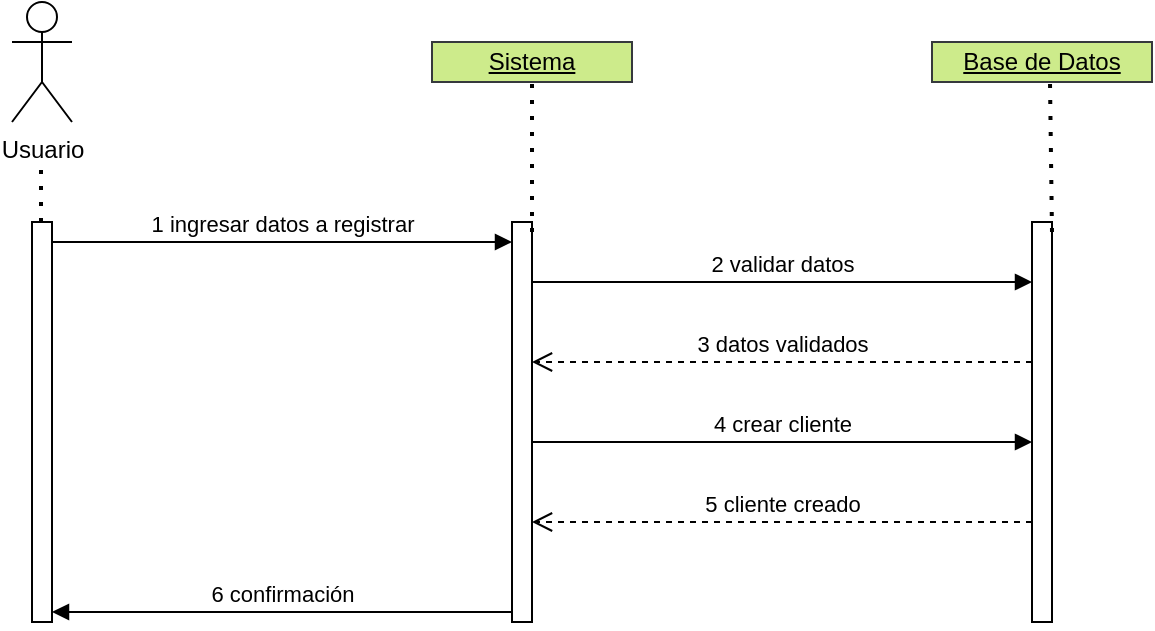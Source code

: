 <mxfile version="24.7.16">
  <diagram name="Página-1" id="cJegvlbFYq8RTj-vfwIu">
    <mxGraphModel dx="1050" dy="530" grid="1" gridSize="10" guides="1" tooltips="1" connect="1" arrows="1" fold="1" page="1" pageScale="1" pageWidth="827" pageHeight="1169" math="0" shadow="0">
      <root>
        <mxCell id="0" />
        <mxCell id="1" parent="0" />
        <mxCell id="dJw5nDMVzCG1G3D287cw-1" value="&lt;u&gt;Sistema&lt;/u&gt;" style="html=1;whiteSpace=wrap;fillColor=#cdeb8b;strokeColor=#36393d;" vertex="1" parent="1">
          <mxGeometry x="300" y="70" width="100" height="20" as="geometry" />
        </mxCell>
        <mxCell id="dJw5nDMVzCG1G3D287cw-2" value="&lt;u&gt;Base de Datos&lt;/u&gt;" style="html=1;whiteSpace=wrap;fillColor=#cdeb8b;strokeColor=#36393d;" vertex="1" parent="1">
          <mxGeometry x="550" y="70" width="110" height="20" as="geometry" />
        </mxCell>
        <mxCell id="dJw5nDMVzCG1G3D287cw-3" value="Usuario" style="shape=umlActor;verticalLabelPosition=bottom;verticalAlign=top;html=1;outlineConnect=0;" vertex="1" parent="1">
          <mxGeometry x="90" y="50" width="30" height="60" as="geometry" />
        </mxCell>
        <mxCell id="dJw5nDMVzCG1G3D287cw-4" value="" style="html=1;points=[[0,0,0,0,5],[0,1,0,0,-5],[1,0,0,0,5],[1,1,0,0,-5]];perimeter=orthogonalPerimeter;outlineConnect=0;targetShapes=umlLifeline;portConstraint=eastwest;newEdgeStyle={&quot;curved&quot;:0,&quot;rounded&quot;:0};" vertex="1" parent="1">
          <mxGeometry x="100" y="160" width="10" height="200" as="geometry" />
        </mxCell>
        <mxCell id="dJw5nDMVzCG1G3D287cw-5" value="" style="html=1;points=[[0,0,0,0,5],[0,1,0,0,-5],[1,0,0,0,5],[1,1,0,0,-5]];perimeter=orthogonalPerimeter;outlineConnect=0;targetShapes=umlLifeline;portConstraint=eastwest;newEdgeStyle={&quot;curved&quot;:0,&quot;rounded&quot;:0};" vertex="1" parent="1">
          <mxGeometry x="340" y="160" width="10" height="200" as="geometry" />
        </mxCell>
        <mxCell id="dJw5nDMVzCG1G3D287cw-6" value="" style="html=1;points=[[0,0,0,0,5],[0,1,0,0,-5],[1,0,0,0,5],[1,1,0,0,-5]];perimeter=orthogonalPerimeter;outlineConnect=0;targetShapes=umlLifeline;portConstraint=eastwest;newEdgeStyle={&quot;curved&quot;:0,&quot;rounded&quot;:0};" vertex="1" parent="1">
          <mxGeometry x="600" y="160" width="10" height="200" as="geometry" />
        </mxCell>
        <mxCell id="dJw5nDMVzCG1G3D287cw-7" value="1 ingresar datos a registrar" style="html=1;verticalAlign=bottom;endArrow=block;curved=0;rounded=0;" edge="1" parent="1" target="dJw5nDMVzCG1G3D287cw-5">
          <mxGeometry width="80" relative="1" as="geometry">
            <mxPoint x="110" y="170" as="sourcePoint" />
            <mxPoint x="190" y="170" as="targetPoint" />
          </mxGeometry>
        </mxCell>
        <mxCell id="dJw5nDMVzCG1G3D287cw-8" value="2 validar datos" style="html=1;verticalAlign=bottom;endArrow=block;curved=0;rounded=0;" edge="1" parent="1">
          <mxGeometry width="80" relative="1" as="geometry">
            <mxPoint x="350" y="190" as="sourcePoint" />
            <mxPoint x="600" y="190" as="targetPoint" />
          </mxGeometry>
        </mxCell>
        <mxCell id="dJw5nDMVzCG1G3D287cw-9" value="3 datos validados" style="html=1;verticalAlign=bottom;endArrow=open;dashed=1;endSize=8;curved=0;rounded=0;" edge="1" parent="1" target="dJw5nDMVzCG1G3D287cw-5">
          <mxGeometry relative="1" as="geometry">
            <mxPoint x="600" y="230" as="sourcePoint" />
            <mxPoint x="355" y="230" as="targetPoint" />
          </mxGeometry>
        </mxCell>
        <mxCell id="dJw5nDMVzCG1G3D287cw-10" value="4 crear cliente" style="html=1;verticalAlign=bottom;endArrow=block;curved=0;rounded=0;" edge="1" parent="1" source="dJw5nDMVzCG1G3D287cw-5">
          <mxGeometry width="80" relative="1" as="geometry">
            <mxPoint x="355" y="270" as="sourcePoint" />
            <mxPoint x="600" y="270" as="targetPoint" />
          </mxGeometry>
        </mxCell>
        <mxCell id="dJw5nDMVzCG1G3D287cw-11" value="5 cliente creado" style="html=1;verticalAlign=bottom;endArrow=open;dashed=1;endSize=8;curved=0;rounded=0;" edge="1" parent="1" target="dJw5nDMVzCG1G3D287cw-5">
          <mxGeometry relative="1" as="geometry">
            <mxPoint x="600" y="310" as="sourcePoint" />
            <mxPoint x="355" y="310" as="targetPoint" />
          </mxGeometry>
        </mxCell>
        <mxCell id="dJw5nDMVzCG1G3D287cw-13" value="" style="endArrow=none;dashed=1;html=1;dashPattern=1 3;strokeWidth=2;rounded=0;entryX=0.5;entryY=1;entryDx=0;entryDy=0;exitX=1;exitY=0;exitDx=0;exitDy=5;exitPerimeter=0;" edge="1" parent="1" source="dJw5nDMVzCG1G3D287cw-5" target="dJw5nDMVzCG1G3D287cw-1">
          <mxGeometry width="50" height="50" relative="1" as="geometry">
            <mxPoint x="350" y="140" as="sourcePoint" />
            <mxPoint x="440" y="250" as="targetPoint" />
          </mxGeometry>
        </mxCell>
        <mxCell id="dJw5nDMVzCG1G3D287cw-14" value="" style="endArrow=none;dashed=1;html=1;dashPattern=1 3;strokeWidth=2;rounded=0;entryX=0.5;entryY=1;entryDx=0;entryDy=0;" edge="1" parent="1" source="dJw5nDMVzCG1G3D287cw-4">
          <mxGeometry width="50" height="50" relative="1" as="geometry">
            <mxPoint x="104.5" y="205" as="sourcePoint" />
            <mxPoint x="104.5" y="130" as="targetPoint" />
          </mxGeometry>
        </mxCell>
        <mxCell id="dJw5nDMVzCG1G3D287cw-15" value="" style="endArrow=none;dashed=1;html=1;dashPattern=1 3;strokeWidth=2;rounded=0;entryX=0.5;entryY=1;entryDx=0;entryDy=0;exitX=1;exitY=0;exitDx=0;exitDy=5;exitPerimeter=0;" edge="1" parent="1" source="dJw5nDMVzCG1G3D287cw-6">
          <mxGeometry width="50" height="50" relative="1" as="geometry">
            <mxPoint x="609" y="150" as="sourcePoint" />
            <mxPoint x="609" y="90" as="targetPoint" />
          </mxGeometry>
        </mxCell>
        <mxCell id="dJw5nDMVzCG1G3D287cw-17" value="6 confirmación" style="html=1;verticalAlign=bottom;endArrow=block;curved=0;rounded=0;entryX=1;entryY=1;entryDx=0;entryDy=-5;entryPerimeter=0;" edge="1" parent="1" source="dJw5nDMVzCG1G3D287cw-5" target="dJw5nDMVzCG1G3D287cw-4">
          <mxGeometry width="80" relative="1" as="geometry">
            <mxPoint x="360" y="280" as="sourcePoint" />
            <mxPoint x="610" y="280" as="targetPoint" />
          </mxGeometry>
        </mxCell>
      </root>
    </mxGraphModel>
  </diagram>
</mxfile>
